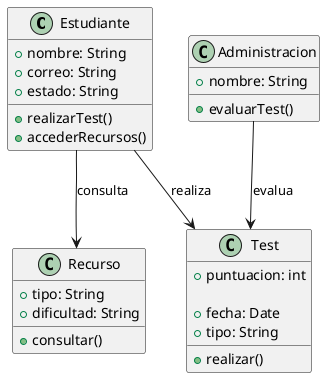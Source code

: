 @startuml
class Estudiante {
  +nombre: String
  +correo: String
  +estado: String
  +realizarTest()
  +accederRecursos()
}

class Test {
  +puntuacion: int
  
  +fecha: Date
  +tipo: String
  +realizar()
}


class Recurso {
  +tipo: String
  +dificultad: String
  +consultar()
}

class Administracion {
  +nombre: String
  +evaluarTest()
}

Estudiante --> Test : "realiza"
Estudiante --> Recurso : "consulta"
Administracion --> Test : "evalua"
@enduml

